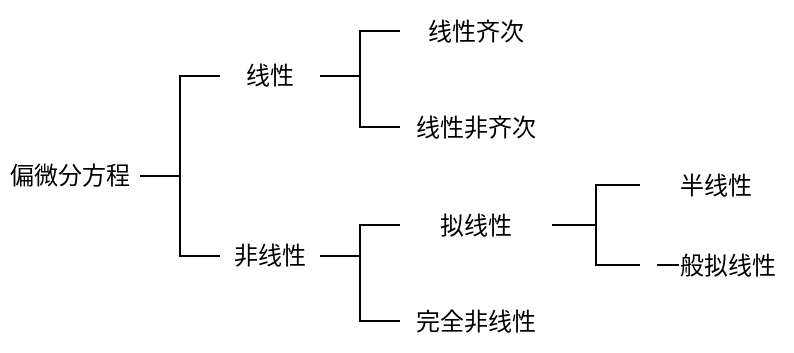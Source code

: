 <mxfile version="21.6.5" type="device">
  <diagram name="第 1 页" id="MaitGPI-S_txmcD9HwoG">
    <mxGraphModel dx="1098" dy="820" grid="1" gridSize="10" guides="1" tooltips="1" connect="1" arrows="1" fold="1" page="1" pageScale="1" pageWidth="827" pageHeight="1169" math="0" shadow="0">
      <root>
        <mxCell id="0" />
        <mxCell id="jPiYd9RU20gvULt59Yll-2" value="图框" parent="0" />
        <mxCell id="UngyOcdF8CbXBzTCQ9OE-11" style="edgeStyle=orthogonalEdgeStyle;rounded=0;orthogonalLoop=1;jettySize=auto;html=1;exitX=1;exitY=0.5;exitDx=0;exitDy=0;entryX=0;entryY=0.5;entryDx=0;entryDy=0;endArrow=none;endFill=0;fontFamily=黑体;" parent="jPiYd9RU20gvULt59Yll-2" source="jPiYd9RU20gvULt59Yll-4" target="UngyOcdF8CbXBzTCQ9OE-3" edge="1">
          <mxGeometry relative="1" as="geometry" />
        </mxCell>
        <mxCell id="UngyOcdF8CbXBzTCQ9OE-12" style="edgeStyle=orthogonalEdgeStyle;rounded=0;orthogonalLoop=1;jettySize=auto;html=1;exitX=1;exitY=0.5;exitDx=0;exitDy=0;entryX=0;entryY=0.5;entryDx=0;entryDy=0;endArrow=none;endFill=0;fontFamily=黑体;" parent="jPiYd9RU20gvULt59Yll-2" source="jPiYd9RU20gvULt59Yll-4" target="UngyOcdF8CbXBzTCQ9OE-4" edge="1">
          <mxGeometry relative="1" as="geometry" />
        </mxCell>
        <mxCell id="jPiYd9RU20gvULt59Yll-4" value="非线性" style="rounded=0;whiteSpace=wrap;html=1;fontFamily=黑体;labelBorderColor=none;strokeColor=none;" parent="jPiYd9RU20gvULt59Yll-2" vertex="1">
          <mxGeometry x="300" y="440" width="50" height="30" as="geometry" />
        </mxCell>
        <mxCell id="UngyOcdF8CbXBzTCQ9OE-9" style="edgeStyle=orthogonalEdgeStyle;rounded=0;orthogonalLoop=1;jettySize=auto;html=1;entryX=0;entryY=0.5;entryDx=0;entryDy=0;endArrow=none;endFill=0;fontFamily=黑体;" parent="jPiYd9RU20gvULt59Yll-2" source="jPiYd9RU20gvULt59Yll-5" target="UngyOcdF8CbXBzTCQ9OE-1" edge="1">
          <mxGeometry relative="1" as="geometry" />
        </mxCell>
        <mxCell id="UngyOcdF8CbXBzTCQ9OE-10" style="edgeStyle=orthogonalEdgeStyle;rounded=0;orthogonalLoop=1;jettySize=auto;html=1;exitX=1;exitY=0.5;exitDx=0;exitDy=0;endArrow=none;endFill=0;fontFamily=黑体;" parent="jPiYd9RU20gvULt59Yll-2" source="jPiYd9RU20gvULt59Yll-5" target="UngyOcdF8CbXBzTCQ9OE-2" edge="1">
          <mxGeometry relative="1" as="geometry" />
        </mxCell>
        <mxCell id="jPiYd9RU20gvULt59Yll-5" value="线性" style="rounded=0;whiteSpace=wrap;html=1;fontFamily=黑体;labelBorderColor=none;strokeColor=none;" parent="jPiYd9RU20gvULt59Yll-2" vertex="1">
          <mxGeometry x="300" y="350" width="50" height="30" as="geometry" />
        </mxCell>
        <mxCell id="jPiYd9RU20gvULt59Yll-13" style="edgeStyle=orthogonalEdgeStyle;rounded=0;orthogonalLoop=1;jettySize=auto;html=1;exitX=1;exitY=0.5;exitDx=0;exitDy=0;entryX=0;entryY=0.5;entryDx=0;entryDy=0;endArrow=none;endFill=0;fontFamily=黑体;" parent="jPiYd9RU20gvULt59Yll-2" source="jPiYd9RU20gvULt59Yll-1" target="jPiYd9RU20gvULt59Yll-5" edge="1">
          <mxGeometry relative="1" as="geometry" />
        </mxCell>
        <mxCell id="jPiYd9RU20gvULt59Yll-14" style="edgeStyle=orthogonalEdgeStyle;rounded=0;orthogonalLoop=1;jettySize=auto;html=1;exitX=1;exitY=0.5;exitDx=0;exitDy=0;entryX=0;entryY=0.5;entryDx=0;entryDy=0;endArrow=none;endFill=0;fontFamily=黑体;" parent="jPiYd9RU20gvULt59Yll-2" source="jPiYd9RU20gvULt59Yll-1" target="jPiYd9RU20gvULt59Yll-4" edge="1">
          <mxGeometry relative="1" as="geometry" />
        </mxCell>
        <mxCell id="jPiYd9RU20gvULt59Yll-1" value="偏微分方程" style="rounded=0;whiteSpace=wrap;html=1;fontFamily=黑体;labelBorderColor=none;strokeColor=none;" parent="jPiYd9RU20gvULt59Yll-2" vertex="1">
          <mxGeometry x="190" y="400" width="70" height="30" as="geometry" />
        </mxCell>
        <mxCell id="UngyOcdF8CbXBzTCQ9OE-1" value="线性齐次" style="rounded=0;whiteSpace=wrap;html=1;fontFamily=黑体;labelBorderColor=none;strokeColor=none;" parent="jPiYd9RU20gvULt59Yll-2" vertex="1">
          <mxGeometry x="390" y="327.5" width="76" height="30" as="geometry" />
        </mxCell>
        <mxCell id="UngyOcdF8CbXBzTCQ9OE-2" value="线性非齐次" style="rounded=0;whiteSpace=wrap;html=1;fontFamily=黑体;labelBorderColor=none;strokeColor=none;" parent="jPiYd9RU20gvULt59Yll-2" vertex="1">
          <mxGeometry x="390" y="375.5" width="76" height="30" as="geometry" />
        </mxCell>
        <mxCell id="UngyOcdF8CbXBzTCQ9OE-13" style="edgeStyle=orthogonalEdgeStyle;rounded=0;orthogonalLoop=1;jettySize=auto;html=1;entryX=0;entryY=0.5;entryDx=0;entryDy=0;endArrow=none;endFill=0;fontFamily=黑体;" parent="jPiYd9RU20gvULt59Yll-2" source="UngyOcdF8CbXBzTCQ9OE-3" target="UngyOcdF8CbXBzTCQ9OE-5" edge="1">
          <mxGeometry relative="1" as="geometry" />
        </mxCell>
        <mxCell id="UngyOcdF8CbXBzTCQ9OE-14" style="edgeStyle=orthogonalEdgeStyle;rounded=0;orthogonalLoop=1;jettySize=auto;html=1;exitX=1;exitY=0.5;exitDx=0;exitDy=0;entryX=0;entryY=0.5;entryDx=0;entryDy=0;endArrow=none;endFill=0;fontFamily=黑体;" parent="jPiYd9RU20gvULt59Yll-2" source="UngyOcdF8CbXBzTCQ9OE-3" target="UngyOcdF8CbXBzTCQ9OE-6" edge="1">
          <mxGeometry relative="1" as="geometry" />
        </mxCell>
        <mxCell id="UngyOcdF8CbXBzTCQ9OE-3" value="拟线性" style="rounded=0;whiteSpace=wrap;html=1;fontFamily=黑体;labelBorderColor=none;strokeColor=none;" parent="jPiYd9RU20gvULt59Yll-2" vertex="1">
          <mxGeometry x="390" y="424.5" width="76" height="30" as="geometry" />
        </mxCell>
        <mxCell id="UngyOcdF8CbXBzTCQ9OE-4" value="完全非线性" style="rounded=0;whiteSpace=wrap;html=1;fontFamily=黑体;labelBorderColor=none;strokeColor=none;" parent="jPiYd9RU20gvULt59Yll-2" vertex="1">
          <mxGeometry x="390" y="472.5" width="76" height="30" as="geometry" />
        </mxCell>
        <mxCell id="UngyOcdF8CbXBzTCQ9OE-5" value="半线性" style="rounded=0;whiteSpace=wrap;html=1;fontFamily=黑体;labelBorderColor=none;strokeColor=none;" parent="jPiYd9RU20gvULt59Yll-2" vertex="1">
          <mxGeometry x="510" y="404.5" width="76" height="30" as="geometry" />
        </mxCell>
        <mxCell id="UngyOcdF8CbXBzTCQ9OE-6" value="一般拟线性" style="rounded=0;whiteSpace=wrap;html=1;fontFamily=黑体;labelBorderColor=none;strokeColor=none;" parent="jPiYd9RU20gvULt59Yll-2" vertex="1">
          <mxGeometry x="510" y="444.5" width="76" height="30" as="geometry" />
        </mxCell>
        <mxCell id="jPiYd9RU20gvULt59Yll-3" value="连接线" parent="0" />
      </root>
    </mxGraphModel>
  </diagram>
</mxfile>
